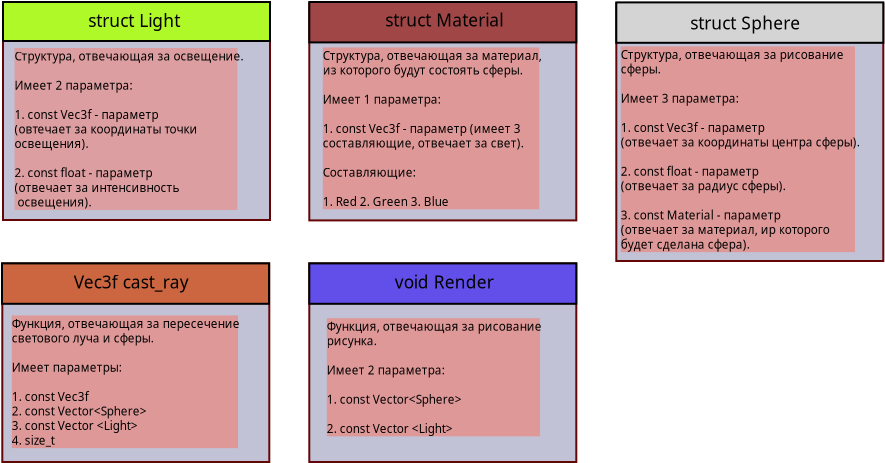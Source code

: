 <?xml version="1.0" encoding="UTF-8"?>
<dia:diagram xmlns:dia="http://www.lysator.liu.se/~alla/dia/">
  <dia:layer name="Background" visible="true" connectable="true" active="true">
    <dia:object type="Standard - Box" version="0" id="O0">
      <dia:attribute name="obj_pos">
        <dia:point val="2.05,1.1"/>
      </dia:attribute>
      <dia:attribute name="obj_bb">
        <dia:rectangle val="2,1.05;15.45,12"/>
      </dia:attribute>
      <dia:attribute name="elem_corner">
        <dia:point val="2.05,1.1"/>
      </dia:attribute>
      <dia:attribute name="elem_width">
        <dia:real val="13.35"/>
      </dia:attribute>
      <dia:attribute name="elem_height">
        <dia:real val="10.85"/>
      </dia:attribute>
      <dia:attribute name="border_color">
        <dia:color val="#650606ff"/>
      </dia:attribute>
      <dia:attribute name="inner_color">
        <dia:color val="#c2c2d7ff"/>
      </dia:attribute>
      <dia:attribute name="show_background">
        <dia:boolean val="true"/>
      </dia:attribute>
    </dia:object>
    <dia:object type="Standard - Box" version="0" id="O1">
      <dia:attribute name="obj_pos">
        <dia:point val="2.05,1.05"/>
      </dia:attribute>
      <dia:attribute name="obj_bb">
        <dia:rectangle val="2,1;15.45,3.05"/>
      </dia:attribute>
      <dia:attribute name="elem_corner">
        <dia:point val="2.05,1.05"/>
      </dia:attribute>
      <dia:attribute name="elem_width">
        <dia:real val="13.35"/>
      </dia:attribute>
      <dia:attribute name="elem_height">
        <dia:real val="1.95"/>
      </dia:attribute>
      <dia:attribute name="inner_color">
        <dia:color val="#aef927ff"/>
      </dia:attribute>
      <dia:attribute name="show_background">
        <dia:boolean val="true"/>
      </dia:attribute>
    </dia:object>
    <dia:object type="Standard - Text" version="1" id="O2">
      <dia:attribute name="obj_pos">
        <dia:point val="21.3,5"/>
      </dia:attribute>
      <dia:attribute name="obj_bb">
        <dia:rectangle val="21.281,4.386;21.3,5.19"/>
      </dia:attribute>
      <dia:attribute name="text">
        <dia:composite type="text">
          <dia:attribute name="string">
            <dia:string>##</dia:string>
          </dia:attribute>
          <dia:attribute name="font">
            <dia:font family="sans" style="0" name="Helvetica"/>
          </dia:attribute>
          <dia:attribute name="height">
            <dia:real val="0.8"/>
          </dia:attribute>
          <dia:attribute name="pos">
            <dia:point val="21.3,5"/>
          </dia:attribute>
          <dia:attribute name="color">
            <dia:color val="#000000ff"/>
          </dia:attribute>
          <dia:attribute name="alignment">
            <dia:enum val="0"/>
          </dia:attribute>
        </dia:composite>
      </dia:attribute>
      <dia:attribute name="valign">
        <dia:enum val="3"/>
      </dia:attribute>
    </dia:object>
    <dia:object type="Standard - Text" version="1" id="O3">
      <dia:attribute name="obj_pos">
        <dia:point val="8.625,2.3"/>
      </dia:attribute>
      <dia:attribute name="obj_bb">
        <dia:rectangle val="6.151,1.47;11.124,2.555"/>
      </dia:attribute>
      <dia:attribute name="text">
        <dia:composite type="text">
          <dia:attribute name="string">
            <dia:string>#struct Light#</dia:string>
          </dia:attribute>
          <dia:attribute name="font">
            <dia:font family="sans" style="0" name="Helvetica"/>
          </dia:attribute>
          <dia:attribute name="height">
            <dia:real val="1.082"/>
          </dia:attribute>
          <dia:attribute name="pos">
            <dia:point val="8.625,2.3"/>
          </dia:attribute>
          <dia:attribute name="color">
            <dia:color val="#000000ff"/>
          </dia:attribute>
          <dia:attribute name="alignment">
            <dia:enum val="1"/>
          </dia:attribute>
        </dia:composite>
      </dia:attribute>
      <dia:attribute name="valign">
        <dia:enum val="3"/>
      </dia:attribute>
    </dia:object>
    <dia:object type="Standard - Text" version="1" id="O4">
      <dia:attribute name="obj_pos">
        <dia:point val="2.625,3.975"/>
      </dia:attribute>
      <dia:attribute name="obj_bb">
        <dia:rectangle val="2.625,3.433;14.715,11.41"/>
      </dia:attribute>
      <dia:attribute name="text">
        <dia:composite type="text">
          <dia:attribute name="string">
            <dia:string>#Структура, отвечающая за освещение.

Имеет 2 параметра:

1. const Vec3f - параметр 
(овтечает за координаты точки 
освещения).

2. const float - параметр 
(отвечает за интенсивность
 освещения).#</dia:string>
          </dia:attribute>
          <dia:attribute name="font">
            <dia:font family="sans" style="0" name="Helvetica"/>
          </dia:attribute>
          <dia:attribute name="height">
            <dia:real val="0.73"/>
          </dia:attribute>
          <dia:attribute name="pos">
            <dia:point val="2.625,3.975"/>
          </dia:attribute>
          <dia:attribute name="color">
            <dia:color val="#000000ff"/>
          </dia:attribute>
          <dia:attribute name="alignment">
            <dia:enum val="0"/>
          </dia:attribute>
        </dia:composite>
      </dia:attribute>
      <dia:attribute name="valign">
        <dia:enum val="3"/>
      </dia:attribute>
      <dia:attribute name="fill_color">
        <dia:color val="#df9898e0"/>
      </dia:attribute>
      <dia:attribute name="show_background">
        <dia:boolean val="true"/>
      </dia:attribute>
    </dia:object>
    <dia:object type="Standard - Text" version="1" id="O5">
      <dia:attribute name="obj_pos">
        <dia:point val="8.4,4.7"/>
      </dia:attribute>
      <dia:attribute name="obj_bb">
        <dia:rectangle val="8.381,4.086;8.4,4.89"/>
      </dia:attribute>
      <dia:attribute name="text">
        <dia:composite type="text">
          <dia:attribute name="string">
            <dia:string>##</dia:string>
          </dia:attribute>
          <dia:attribute name="font">
            <dia:font family="sans" style="0" name="Helvetica"/>
          </dia:attribute>
          <dia:attribute name="height">
            <dia:real val="0.8"/>
          </dia:attribute>
          <dia:attribute name="pos">
            <dia:point val="8.4,4.7"/>
          </dia:attribute>
          <dia:attribute name="color">
            <dia:color val="#000000ff"/>
          </dia:attribute>
          <dia:attribute name="alignment">
            <dia:enum val="0"/>
          </dia:attribute>
        </dia:composite>
      </dia:attribute>
      <dia:attribute name="valign">
        <dia:enum val="3"/>
      </dia:attribute>
    </dia:object>
    <dia:object type="Standard - Box" version="0" id="O6">
      <dia:attribute name="obj_pos">
        <dia:point val="17.365,1.12"/>
      </dia:attribute>
      <dia:attribute name="obj_bb">
        <dia:rectangle val="17.315,1.07;30.765,12.02"/>
      </dia:attribute>
      <dia:attribute name="elem_corner">
        <dia:point val="17.365,1.12"/>
      </dia:attribute>
      <dia:attribute name="elem_width">
        <dia:real val="13.35"/>
      </dia:attribute>
      <dia:attribute name="elem_height">
        <dia:real val="10.85"/>
      </dia:attribute>
      <dia:attribute name="border_color">
        <dia:color val="#650606ff"/>
      </dia:attribute>
      <dia:attribute name="inner_color">
        <dia:color val="#c2c2d7ff"/>
      </dia:attribute>
      <dia:attribute name="show_background">
        <dia:boolean val="true"/>
      </dia:attribute>
    </dia:object>
    <dia:object type="Standard - Box" version="0" id="O7">
      <dia:attribute name="obj_pos">
        <dia:point val="17.365,1.05"/>
      </dia:attribute>
      <dia:attribute name="obj_bb">
        <dia:rectangle val="17.315,1;30.765,3.12"/>
      </dia:attribute>
      <dia:attribute name="elem_corner">
        <dia:point val="17.365,1.05"/>
      </dia:attribute>
      <dia:attribute name="elem_width">
        <dia:real val="13.35"/>
      </dia:attribute>
      <dia:attribute name="elem_height">
        <dia:real val="2.02"/>
      </dia:attribute>
      <dia:attribute name="inner_color">
        <dia:color val="#a04646ff"/>
      </dia:attribute>
      <dia:attribute name="show_background">
        <dia:boolean val="true"/>
      </dia:attribute>
    </dia:object>
    <dia:object type="Standard - Text" version="1" id="O8">
      <dia:attribute name="obj_pos">
        <dia:point val="24.115,2.275"/>
      </dia:attribute>
      <dia:attribute name="obj_bb">
        <dia:rectangle val="20.965,1.445;27.29,2.53"/>
      </dia:attribute>
      <dia:attribute name="text">
        <dia:composite type="text">
          <dia:attribute name="string">
            <dia:string>#struct Material#</dia:string>
          </dia:attribute>
          <dia:attribute name="font">
            <dia:font family="sans" style="0" name="Helvetica"/>
          </dia:attribute>
          <dia:attribute name="height">
            <dia:real val="1.082"/>
          </dia:attribute>
          <dia:attribute name="pos">
            <dia:point val="24.115,2.275"/>
          </dia:attribute>
          <dia:attribute name="color">
            <dia:color val="#000000ff"/>
          </dia:attribute>
          <dia:attribute name="alignment">
            <dia:enum val="1"/>
          </dia:attribute>
        </dia:composite>
      </dia:attribute>
      <dia:attribute name="valign">
        <dia:enum val="3"/>
      </dia:attribute>
    </dia:object>
    <dia:object type="Standard - Text" version="1" id="O9">
      <dia:attribute name="obj_pos">
        <dia:point val="18.04,3.945"/>
      </dia:attribute>
      <dia:attribute name="obj_bb">
        <dia:rectangle val="18.04,3.402;29.878,11.38"/>
      </dia:attribute>
      <dia:attribute name="text">
        <dia:composite type="text">
          <dia:attribute name="string">
            <dia:string>#Структура, отвечающая за материал, 
из которого будут состоять сферы.

Имеет 1 параметра:

1. const Vec3f - параметр (имеет 3 
составляющие, отвечает за свет).

Составляющие:

1. Red 2. Green 3. Blue#</dia:string>
          </dia:attribute>
          <dia:attribute name="font">
            <dia:font family="sans" style="0" name="Helvetica"/>
          </dia:attribute>
          <dia:attribute name="height">
            <dia:real val="0.73"/>
          </dia:attribute>
          <dia:attribute name="pos">
            <dia:point val="18.04,3.945"/>
          </dia:attribute>
          <dia:attribute name="color">
            <dia:color val="#000000ff"/>
          </dia:attribute>
          <dia:attribute name="alignment">
            <dia:enum val="0"/>
          </dia:attribute>
        </dia:composite>
      </dia:attribute>
      <dia:attribute name="valign">
        <dia:enum val="3"/>
      </dia:attribute>
      <dia:attribute name="fill_color">
        <dia:color val="#df9898ff"/>
      </dia:attribute>
      <dia:attribute name="show_background">
        <dia:boolean val="true"/>
      </dia:attribute>
    </dia:object>
    <dia:object type="Standard - Box" version="0" id="O10">
      <dia:attribute name="obj_pos">
        <dia:point val="32.715,1.12"/>
      </dia:attribute>
      <dia:attribute name="obj_bb">
        <dia:rectangle val="32.665,1.07;46.115,14.05"/>
      </dia:attribute>
      <dia:attribute name="elem_corner">
        <dia:point val="32.715,1.12"/>
      </dia:attribute>
      <dia:attribute name="elem_width">
        <dia:real val="13.35"/>
      </dia:attribute>
      <dia:attribute name="elem_height">
        <dia:real val="12.88"/>
      </dia:attribute>
      <dia:attribute name="border_color">
        <dia:color val="#650606ff"/>
      </dia:attribute>
      <dia:attribute name="inner_color">
        <dia:color val="#c2c2d7ff"/>
      </dia:attribute>
      <dia:attribute name="show_background">
        <dia:boolean val="true"/>
      </dia:attribute>
    </dia:object>
    <dia:object type="Standard - Box" version="0" id="O11">
      <dia:attribute name="obj_pos">
        <dia:point val="32.715,1.07"/>
      </dia:attribute>
      <dia:attribute name="obj_bb">
        <dia:rectangle val="32.665,1.02;46.115,3.14"/>
      </dia:attribute>
      <dia:attribute name="elem_corner">
        <dia:point val="32.715,1.07"/>
      </dia:attribute>
      <dia:attribute name="elem_width">
        <dia:real val="13.35"/>
      </dia:attribute>
      <dia:attribute name="elem_height">
        <dia:real val="2.02"/>
      </dia:attribute>
      <dia:attribute name="inner_color">
        <dia:color val="#d4d4d4ff"/>
      </dia:attribute>
      <dia:attribute name="show_background">
        <dia:boolean val="true"/>
      </dia:attribute>
    </dia:object>
    <dia:object type="Standard - Text" version="1" id="O12">
      <dia:attribute name="obj_pos">
        <dia:point val="32.94,3.895"/>
      </dia:attribute>
      <dia:attribute name="obj_bb">
        <dia:rectangle val="32.94,3.353;45.77,13.519"/>
      </dia:attribute>
      <dia:attribute name="text">
        <dia:composite type="text">
          <dia:attribute name="string">
            <dia:string>#Структура, отвечающая за рисование 
сферы.

Имеет 3 параметра:

1. const Vec3f - параметр 
(отвечает за координаты центра сферы).

2. const float - параметр 
(отвечает за радиус сферы).

3. const Material - параметр 
(отвечает за материал, иp которого 
будет сделана сфера).#</dia:string>
          </dia:attribute>
          <dia:attribute name="font">
            <dia:font family="sans" style="0" name="Helvetica"/>
          </dia:attribute>
          <dia:attribute name="height">
            <dia:real val="0.73"/>
          </dia:attribute>
          <dia:attribute name="pos">
            <dia:point val="32.94,3.895"/>
          </dia:attribute>
          <dia:attribute name="color">
            <dia:color val="#000000ff"/>
          </dia:attribute>
          <dia:attribute name="alignment">
            <dia:enum val="0"/>
          </dia:attribute>
        </dia:composite>
      </dia:attribute>
      <dia:attribute name="valign">
        <dia:enum val="3"/>
      </dia:attribute>
      <dia:attribute name="fill_color">
        <dia:color val="#df9898ff"/>
      </dia:attribute>
      <dia:attribute name="show_background">
        <dia:boolean val="true"/>
      </dia:attribute>
    </dia:object>
    <dia:object type="Standard - Text" version="1" id="O13">
      <dia:attribute name="obj_pos">
        <dia:point val="39.165,2.425"/>
      </dia:attribute>
      <dia:attribute name="obj_bb">
        <dia:rectangle val="36.248,1.595;42.108,2.68"/>
      </dia:attribute>
      <dia:attribute name="text">
        <dia:composite type="text">
          <dia:attribute name="string">
            <dia:string>#struct Sphere#</dia:string>
          </dia:attribute>
          <dia:attribute name="font">
            <dia:font family="sans" style="0" name="Helvetica"/>
          </dia:attribute>
          <dia:attribute name="height">
            <dia:real val="1.082"/>
          </dia:attribute>
          <dia:attribute name="pos">
            <dia:point val="39.165,2.425"/>
          </dia:attribute>
          <dia:attribute name="color">
            <dia:color val="#000000ff"/>
          </dia:attribute>
          <dia:attribute name="alignment">
            <dia:enum val="1"/>
          </dia:attribute>
        </dia:composite>
      </dia:attribute>
      <dia:attribute name="valign">
        <dia:enum val="3"/>
      </dia:attribute>
    </dia:object>
    <dia:object type="Standard - Box" version="0" id="O14">
      <dia:attribute name="obj_pos">
        <dia:point val="2.015,14.12"/>
      </dia:attribute>
      <dia:attribute name="obj_bb">
        <dia:rectangle val="1.965,14.07;15.415,24.1"/>
      </dia:attribute>
      <dia:attribute name="elem_corner">
        <dia:point val="2.015,14.12"/>
      </dia:attribute>
      <dia:attribute name="elem_width">
        <dia:real val="13.35"/>
      </dia:attribute>
      <dia:attribute name="elem_height">
        <dia:real val="9.93"/>
      </dia:attribute>
      <dia:attribute name="border_color">
        <dia:color val="#650606ff"/>
      </dia:attribute>
      <dia:attribute name="inner_color">
        <dia:color val="#c2c2d7ff"/>
      </dia:attribute>
      <dia:attribute name="show_background">
        <dia:boolean val="true"/>
      </dia:attribute>
    </dia:object>
    <dia:object type="Standard - Box" version="0" id="O15">
      <dia:attribute name="obj_pos">
        <dia:point val="2,14.12"/>
      </dia:attribute>
      <dia:attribute name="obj_bb">
        <dia:rectangle val="1.95,14.07;15.4,16.19"/>
      </dia:attribute>
      <dia:attribute name="elem_corner">
        <dia:point val="2,14.12"/>
      </dia:attribute>
      <dia:attribute name="elem_width">
        <dia:real val="13.35"/>
      </dia:attribute>
      <dia:attribute name="elem_height">
        <dia:real val="2.02"/>
      </dia:attribute>
      <dia:attribute name="inner_color">
        <dia:color val="#cc6640ff"/>
      </dia:attribute>
      <dia:attribute name="show_background">
        <dia:boolean val="true"/>
      </dia:attribute>
    </dia:object>
    <dia:object type="Standard - Text" version="1" id="O16">
      <dia:attribute name="obj_pos">
        <dia:point val="8.465,15.375"/>
      </dia:attribute>
      <dia:attribute name="obj_bb">
        <dia:rectangle val="5.321,14.545;11.634,15.63"/>
      </dia:attribute>
      <dia:attribute name="text">
        <dia:composite type="text">
          <dia:attribute name="string">
            <dia:string>#Vec3f cast_ray#</dia:string>
          </dia:attribute>
          <dia:attribute name="font">
            <dia:font family="sans" style="0" name="Helvetica"/>
          </dia:attribute>
          <dia:attribute name="height">
            <dia:real val="1.082"/>
          </dia:attribute>
          <dia:attribute name="pos">
            <dia:point val="8.465,15.375"/>
          </dia:attribute>
          <dia:attribute name="color">
            <dia:color val="#000000ff"/>
          </dia:attribute>
          <dia:attribute name="alignment">
            <dia:enum val="1"/>
          </dia:attribute>
        </dia:composite>
      </dia:attribute>
      <dia:attribute name="valign">
        <dia:enum val="3"/>
      </dia:attribute>
    </dia:object>
    <dia:object type="Standard - Text" version="1" id="O17">
      <dia:attribute name="obj_pos">
        <dia:point val="2.49,17.345"/>
      </dia:attribute>
      <dia:attribute name="obj_bb">
        <dia:rectangle val="2.49,16.802;14.627,23.321"/>
      </dia:attribute>
      <dia:attribute name="text">
        <dia:composite type="text">
          <dia:attribute name="string">
            <dia:string>#Функция, отвечающая за пересечение 
светового луча и сферы.

Имеет параметры:

1. const Vec3f
2. const Vector&lt;Sphere&gt;
3. const Vector &lt;Light&gt;
4. size_t#</dia:string>
          </dia:attribute>
          <dia:attribute name="font">
            <dia:font family="sans" style="0" name="Helvetica"/>
          </dia:attribute>
          <dia:attribute name="height">
            <dia:real val="0.73"/>
          </dia:attribute>
          <dia:attribute name="pos">
            <dia:point val="2.49,17.345"/>
          </dia:attribute>
          <dia:attribute name="color">
            <dia:color val="#000000ff"/>
          </dia:attribute>
          <dia:attribute name="alignment">
            <dia:enum val="0"/>
          </dia:attribute>
        </dia:composite>
      </dia:attribute>
      <dia:attribute name="valign">
        <dia:enum val="3"/>
      </dia:attribute>
      <dia:attribute name="fill_color">
        <dia:color val="#df9898ff"/>
      </dia:attribute>
      <dia:attribute name="show_background">
        <dia:boolean val="true"/>
      </dia:attribute>
    </dia:object>
    <dia:object type="Standard - Box" version="0" id="O18">
      <dia:attribute name="obj_pos">
        <dia:point val="17.365,14.12"/>
      </dia:attribute>
      <dia:attribute name="obj_bb">
        <dia:rectangle val="17.315,14.07;30.765,24.1"/>
      </dia:attribute>
      <dia:attribute name="elem_corner">
        <dia:point val="17.365,14.12"/>
      </dia:attribute>
      <dia:attribute name="elem_width">
        <dia:real val="13.35"/>
      </dia:attribute>
      <dia:attribute name="elem_height">
        <dia:real val="9.93"/>
      </dia:attribute>
      <dia:attribute name="border_color">
        <dia:color val="#650606ff"/>
      </dia:attribute>
      <dia:attribute name="inner_color">
        <dia:color val="#c2c2d7ff"/>
      </dia:attribute>
      <dia:attribute name="show_background">
        <dia:boolean val="true"/>
      </dia:attribute>
    </dia:object>
    <dia:object type="Standard - Box" version="0" id="O19">
      <dia:attribute name="obj_pos">
        <dia:point val="17.365,14.12"/>
      </dia:attribute>
      <dia:attribute name="obj_bb">
        <dia:rectangle val="17.315,14.07;30.765,16.19"/>
      </dia:attribute>
      <dia:attribute name="elem_corner">
        <dia:point val="17.365,14.12"/>
      </dia:attribute>
      <dia:attribute name="elem_width">
        <dia:real val="13.35"/>
      </dia:attribute>
      <dia:attribute name="elem_height">
        <dia:real val="2.02"/>
      </dia:attribute>
      <dia:attribute name="inner_color">
        <dia:color val="#624fe9ff"/>
      </dia:attribute>
      <dia:attribute name="show_background">
        <dia:boolean val="true"/>
      </dia:attribute>
    </dia:object>
    <dia:object type="Standard - Text" version="1" id="O20">
      <dia:attribute name="obj_pos">
        <dia:point val="18.24,17.485"/>
      </dia:attribute>
      <dia:attribute name="obj_bb">
        <dia:rectangle val="18.24,16.942;29.65,22.732"/>
      </dia:attribute>
      <dia:attribute name="text">
        <dia:composite type="text">
          <dia:attribute name="string">
            <dia:string>#Функция, отвечающая за рисование 
рисунка.

Имеет 2 параметра:

1. const Vector&lt;Sphere&gt;

2. const Vector &lt;Light&gt;#</dia:string>
          </dia:attribute>
          <dia:attribute name="font">
            <dia:font family="sans" style="0" name="Helvetica"/>
          </dia:attribute>
          <dia:attribute name="height">
            <dia:real val="0.73"/>
          </dia:attribute>
          <dia:attribute name="pos">
            <dia:point val="18.24,17.485"/>
          </dia:attribute>
          <dia:attribute name="color">
            <dia:color val="#000000ff"/>
          </dia:attribute>
          <dia:attribute name="alignment">
            <dia:enum val="0"/>
          </dia:attribute>
        </dia:composite>
      </dia:attribute>
      <dia:attribute name="valign">
        <dia:enum val="3"/>
      </dia:attribute>
      <dia:attribute name="fill_color">
        <dia:color val="#df9898ff"/>
      </dia:attribute>
      <dia:attribute name="show_background">
        <dia:boolean val="true"/>
      </dia:attribute>
    </dia:object>
    <dia:object type="Standard - Text" version="1" id="O21">
      <dia:attribute name="obj_pos">
        <dia:point val="24.04,15.13"/>
      </dia:attribute>
      <dia:attribute name="obj_bb">
        <dia:rectangle val="24.021,14.516;24.04,15.32"/>
      </dia:attribute>
      <dia:attribute name="text">
        <dia:composite type="text">
          <dia:attribute name="string">
            <dia:string>##</dia:string>
          </dia:attribute>
          <dia:attribute name="font">
            <dia:font family="sans" style="0" name="Helvetica"/>
          </dia:attribute>
          <dia:attribute name="height">
            <dia:real val="0.8"/>
          </dia:attribute>
          <dia:attribute name="pos">
            <dia:point val="24.04,15.13"/>
          </dia:attribute>
          <dia:attribute name="color">
            <dia:color val="#000000ff"/>
          </dia:attribute>
          <dia:attribute name="alignment">
            <dia:enum val="0"/>
          </dia:attribute>
        </dia:composite>
      </dia:attribute>
      <dia:attribute name="valign">
        <dia:enum val="3"/>
      </dia:attribute>
      <dia:connections>
        <dia:connection handle="0" to="O19" connection="8"/>
      </dia:connections>
    </dia:object>
    <dia:object type="Standard - Text" version="1" id="O22">
      <dia:attribute name="obj_pos">
        <dia:point val="24.115,15.375"/>
      </dia:attribute>
      <dia:attribute name="obj_bb">
        <dia:rectangle val="21.519,14.57;26.711,15.58"/>
      </dia:attribute>
      <dia:attribute name="text">
        <dia:composite type="text">
          <dia:attribute name="string">
            <dia:string>#void Render#</dia:string>
          </dia:attribute>
          <dia:attribute name="font">
            <dia:font family="sans" style="0" name="Helvetica"/>
          </dia:attribute>
          <dia:attribute name="height">
            <dia:real val="1.082"/>
          </dia:attribute>
          <dia:attribute name="pos">
            <dia:point val="24.115,15.375"/>
          </dia:attribute>
          <dia:attribute name="color">
            <dia:color val="#000000ff"/>
          </dia:attribute>
          <dia:attribute name="alignment">
            <dia:enum val="1"/>
          </dia:attribute>
        </dia:composite>
      </dia:attribute>
      <dia:attribute name="valign">
        <dia:enum val="3"/>
      </dia:attribute>
    </dia:object>
  </dia:layer>
</dia:diagram>
